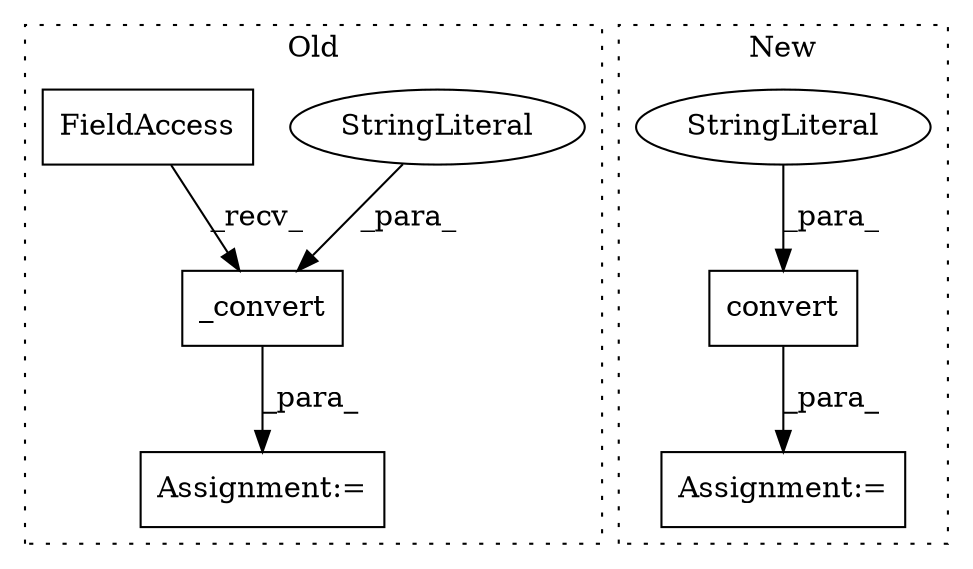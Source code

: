 digraph G {
subgraph cluster0 {
1 [label="_convert" a="32" s="3630,3664" l="9,1" shape="box"];
3 [label="Assignment:=" a="7" s="3578" l="1" shape="box"];
5 [label="StringLiteral" a="45" s="3644" l="5" shape="ellipse"];
6 [label="FieldAccess" a="22" s="3579" l="11" shape="box"];
label = "Old";
style="dotted";
}
subgraph cluster1 {
2 [label="convert" a="32" s="3593,3626" l="8,1" shape="box"];
4 [label="StringLiteral" a="45" s="3606" l="5" shape="ellipse"];
7 [label="Assignment:=" a="7" s="3589" l="1" shape="box"];
label = "New";
style="dotted";
}
1 -> 3 [label="_para_"];
2 -> 7 [label="_para_"];
4 -> 2 [label="_para_"];
5 -> 1 [label="_para_"];
6 -> 1 [label="_recv_"];
}